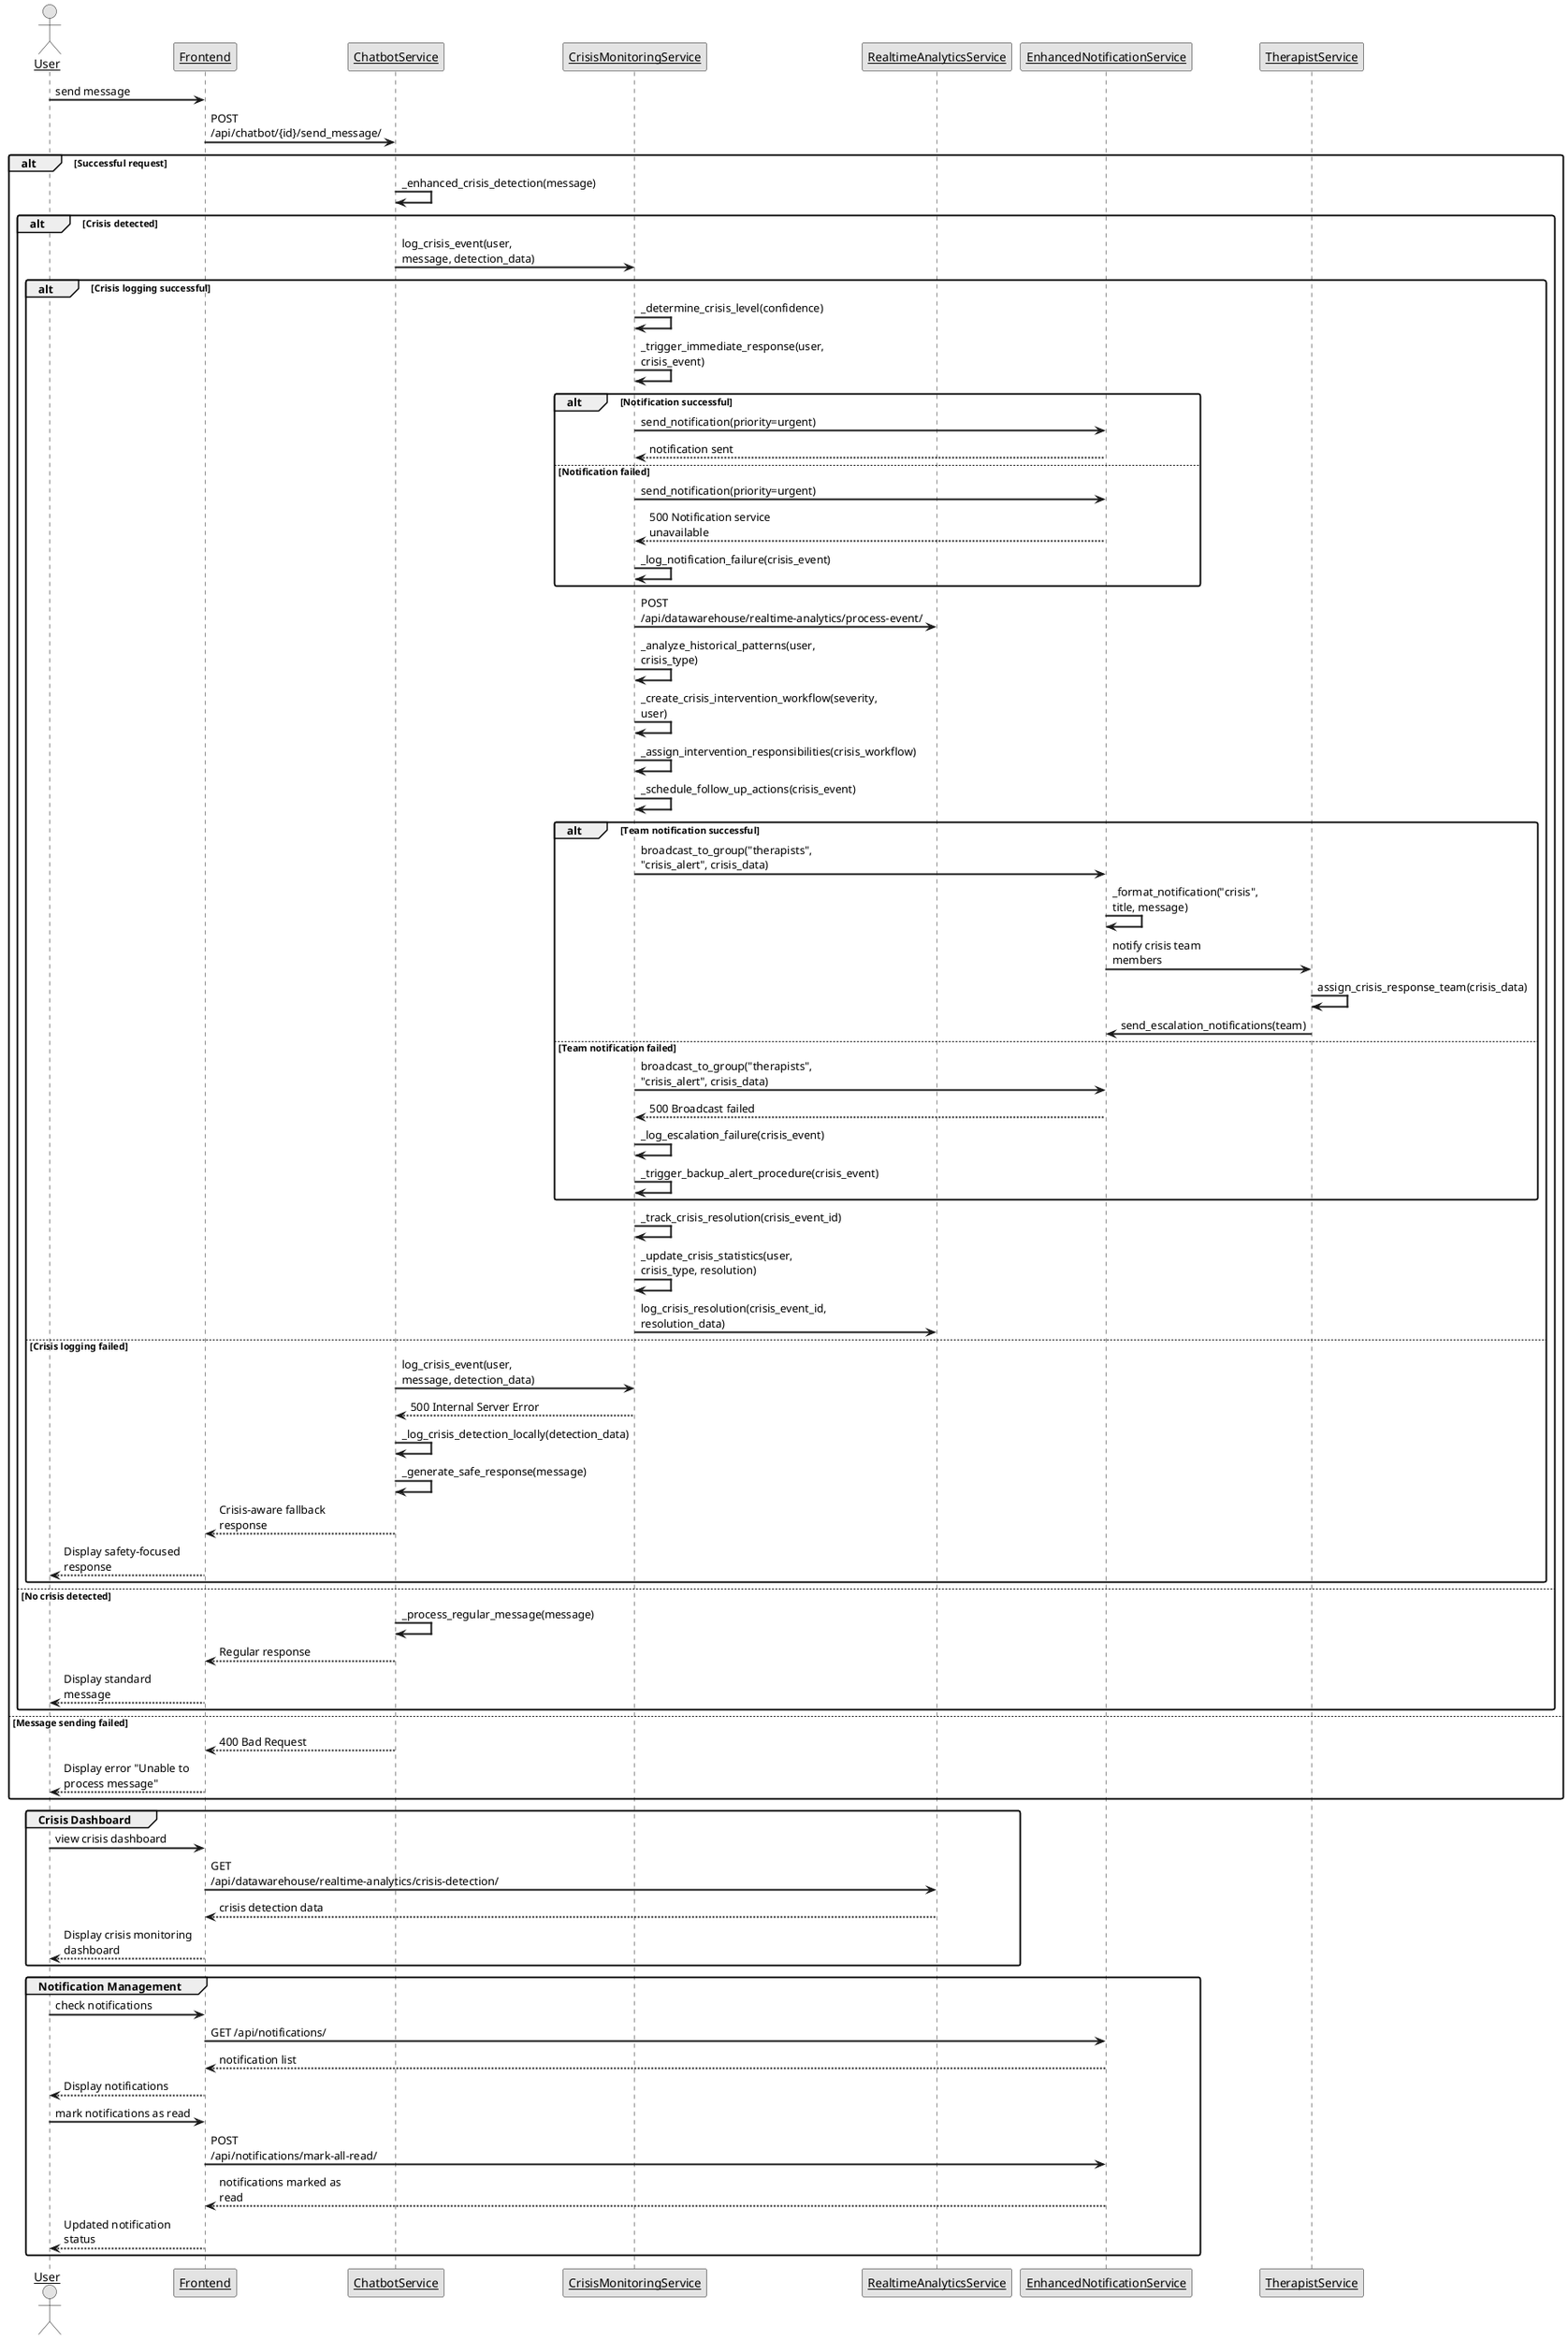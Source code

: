 @startuml Crisis_Monitoring_Sequence_Diagram

skinparam sequenceArrowThickness 2
skinparam roundcorner 5
skinparam maxmessagesize 160
skinparam sequenceParticipant underline
skinparam handwritten false
skinparam monochrome true

actor "User" as user
participant "Frontend" as frontend
participant "ChatbotService" as chatbotService
participant "CrisisMonitoringService" as crisisService
participant "RealtimeAnalyticsService" as realtimeAnalytics
participant "EnhancedNotificationService" as notificationService
participant "TherapistService" as therapistService

user -> frontend : send message
frontend -> chatbotService : POST /api/chatbot/{id}/send_message/

alt Successful request
	chatbotService -> chatbotService : _enhanced_crisis_detection(message)

	alt Crisis detected
		chatbotService -> crisisService : log_crisis_event(user, message, detection_data)

		alt Crisis logging successful
			crisisService -> crisisService : _determine_crisis_level(confidence)
			crisisService -> crisisService : _trigger_immediate_response(user, crisis_event)

			alt Notification successful
				crisisService -> notificationService : send_notification(priority=urgent)
				notificationService --> crisisService : notification sent
			else Notification failed
				crisisService -> notificationService : send_notification(priority=urgent)
				notificationService --> crisisService : 500 Notification service unavailable
				crisisService -> crisisService : _log_notification_failure(crisis_event)
			end

			crisisService -> realtimeAnalytics : POST /api/datawarehouse/realtime-analytics/process-event/

			crisisService -> crisisService : _analyze_historical_patterns(user, crisis_type)
			crisisService -> crisisService : _create_crisis_intervention_workflow(severity, user)
			crisisService -> crisisService : _assign_intervention_responsibilities(crisis_workflow)
			crisisService -> crisisService : _schedule_follow_up_actions(crisis_event)

			alt Team notification successful
				crisisService -> notificationService : broadcast_to_group("therapists", "crisis_alert", crisis_data)
				notificationService -> notificationService : _format_notification("crisis", title, message)
				notificationService -> therapistService : notify crisis team members
				therapistService -> therapistService : assign_crisis_response_team(crisis_data)
				therapistService -> notificationService : send_escalation_notifications(team)
			else Team notification failed
				crisisService -> notificationService : broadcast_to_group("therapists", "crisis_alert", crisis_data)
				notificationService --> crisisService : 500 Broadcast failed
				crisisService -> crisisService : _log_escalation_failure(crisis_event)
				crisisService -> crisisService : _trigger_backup_alert_procedure(crisis_event)
			end

			crisisService -> crisisService : _track_crisis_resolution(crisis_event_id)
			crisisService -> crisisService : _update_crisis_statistics(user, crisis_type, resolution)
			crisisService -> realtimeAnalytics : log_crisis_resolution(crisis_event_id, resolution_data)

		else Crisis logging failed
			chatbotService -> crisisService : log_crisis_event(user, message, detection_data)
			crisisService --> chatbotService : 500 Internal Server Error
			chatbotService -> chatbotService : _log_crisis_detection_locally(detection_data)
			chatbotService -> chatbotService : _generate_safe_response(message)
			chatbotService --> frontend : Crisis-aware fallback response
			frontend --> user : Display safety-focused response
		end

	else No crisis detected
		chatbotService -> chatbotService : _process_regular_message(message)
		chatbotService --> frontend : Regular response
		frontend --> user : Display standard message
	end

else Message sending failed
	chatbotService --> frontend : 400 Bad Request
	frontend --> user : Display error "Unable to process message"
end

group Crisis Dashboard
	user -> frontend : view crisis dashboard
	frontend -> realtimeAnalytics : GET /api/datawarehouse/realtime-analytics/crisis-detection/
	realtimeAnalytics --> frontend : crisis detection data
	frontend --> user : Display crisis monitoring dashboard
end

group Notification Management
	user -> frontend : check notifications
	frontend -> notificationService : GET /api/notifications/
	notificationService --> frontend : notification list
	frontend --> user : Display notifications

	user -> frontend : mark notifications as read
	frontend -> notificationService : POST /api/notifications/mark-all-read/
	notificationService --> frontend : notifications marked as read
	frontend --> user : Updated notification status
end

@enduml
